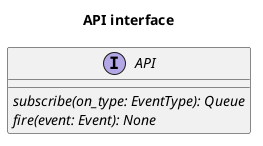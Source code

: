@startuml

title API interface

interface API {
    {abstract} subscribe(on_type: EventType): Queue
    {abstract} fire(event: Event): None
}

@enduml